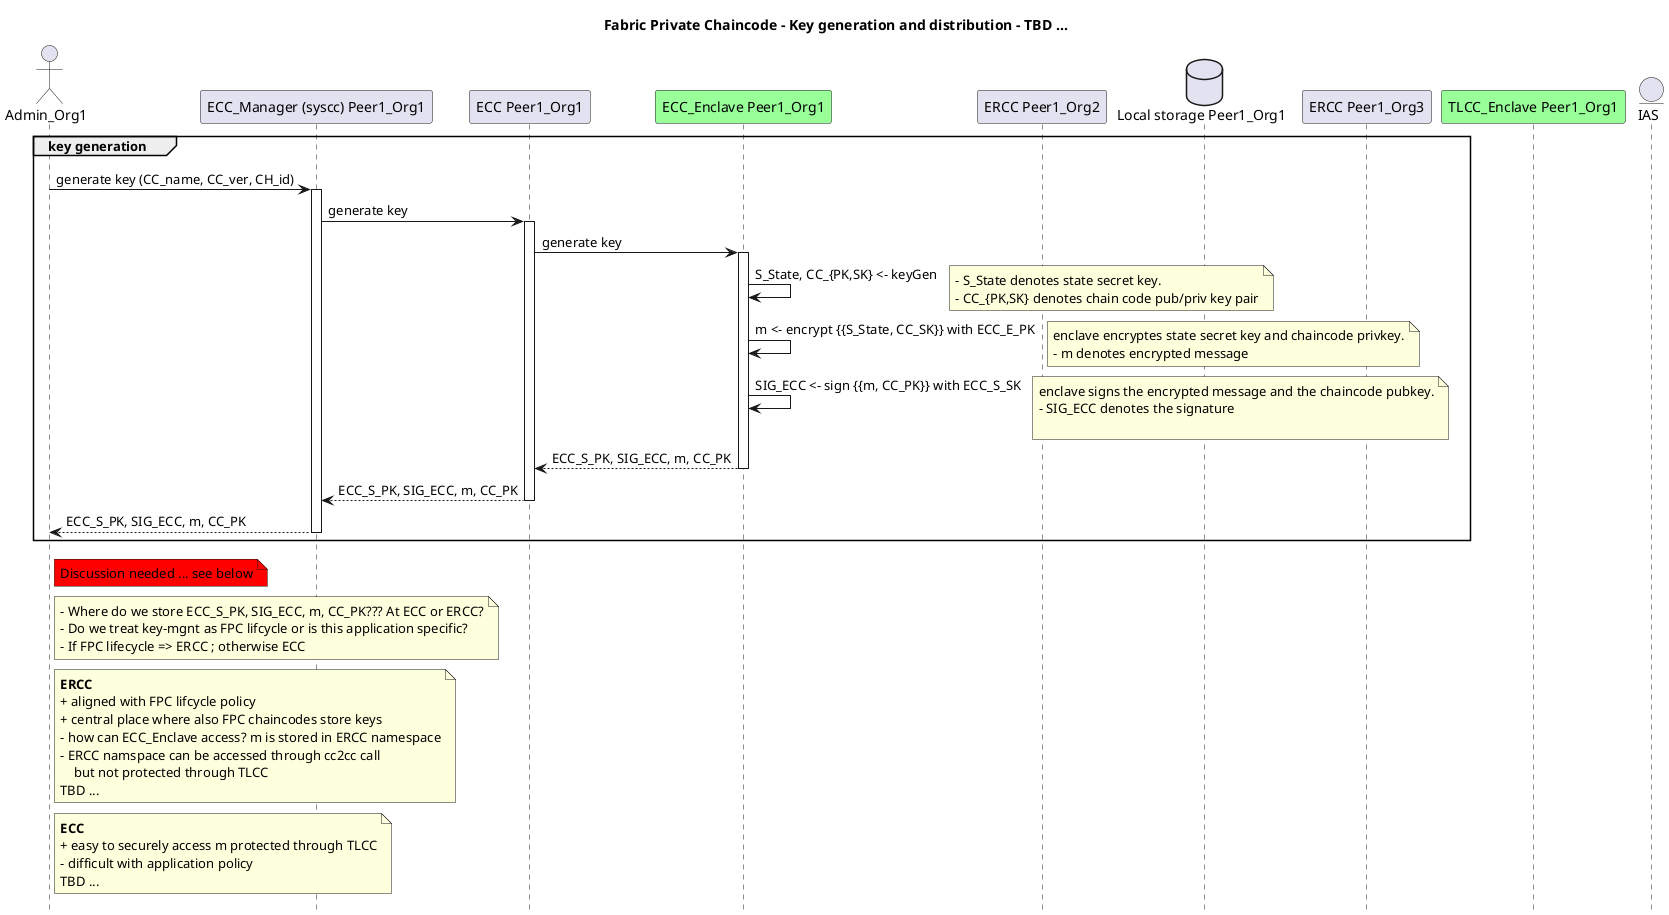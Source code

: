 


@startuml

'- force wrapping of longer text
'skinparam wrapWidth 400

!pragma teoz true

hide footbox
title Foot Box removed

title Fabric Private Chaincode - Key generation and distribution - TBD ...


actor	"Admin_Org1" as Admin order 10

participant "ECC_Manager (syscc) Peer1_Org1" as ECC_Manager1 order 20
participant "ECC Peer1_Org1" as ECC1 order 21
participant "ECC_Enclave Peer1_Org1" as Enclave1 order 22 #99FF99


participant "ERCC Peer1_Org2" as ERCC2 order 30


participant "ERCC Peer1_Org3" as ERCC3 order 40



participant "TLCC_Enclave Peer1_Org1" as TLCC_Enclave order 40 #99FF99
entity IAS order 50


database "Local storage Peer1_Org1" as storage1 order 31

group key generation

  Admin -> ECC_Manager1 ++: generate key (CC_name, CC_ver, CH_id)

  ECC_Manager1 -> ECC1 ++: generate key

  ECC1 -> Enclave1 ++: generate key

  Enclave1 -> Enclave1 : S_State, CC_{PK,SK} <- keyGen
  note right
    - S_State denotes state secret key.
    - CC_{PK,SK} denotes chain code pub/priv key pair
  end note

  Enclave1 -> Enclave1 : m <- encrypt {{S_State, CC_SK}} with ECC_E_PK
  note right
    enclave encryptes state secret key and chaincode privkey.
    - m denotes encrypted message
  end note

  Enclave1 -> Enclave1 : SIG_ECC <- sign {{m, CC_PK}} with ECC_S_SK
  note right
    enclave signs the encrypted message and the chaincode pubkey.
    - SIG_ECC denotes the signature

  end note

  return ECC_S_PK, SIG_ECC, m, CC_PK
  return ECC_S_PK, SIG_ECC, m, CC_PK
  return ECC_S_PK, SIG_ECC, m, CC_PK

end group

note right Admin #ff0000
Discussion needed ... see below
end note

note right Admin
- Where do we store ECC_S_PK, SIG_ECC, m, CC_PK??? At ECC or ERCC?
- Do we treat key-mgnt as FPC lifcycle or is this application specific?
- If FPC lifecycle => ERCC ; otherwise ECC
end note

note right Admin
**ERCC**
+ aligned with FPC lifcycle policy
+ central place where also FPC chaincodes store keys
- how can ECC_Enclave access? m is stored in ERCC namespace
- ERCC namspace can be accessed through cc2cc call
    but not protected through TLCC
TBD ...
end note

note right Admin
**ECC**
+ easy to securely access m protected through TLCC
- difficult with application policy
TBD ...
end note

@enduml